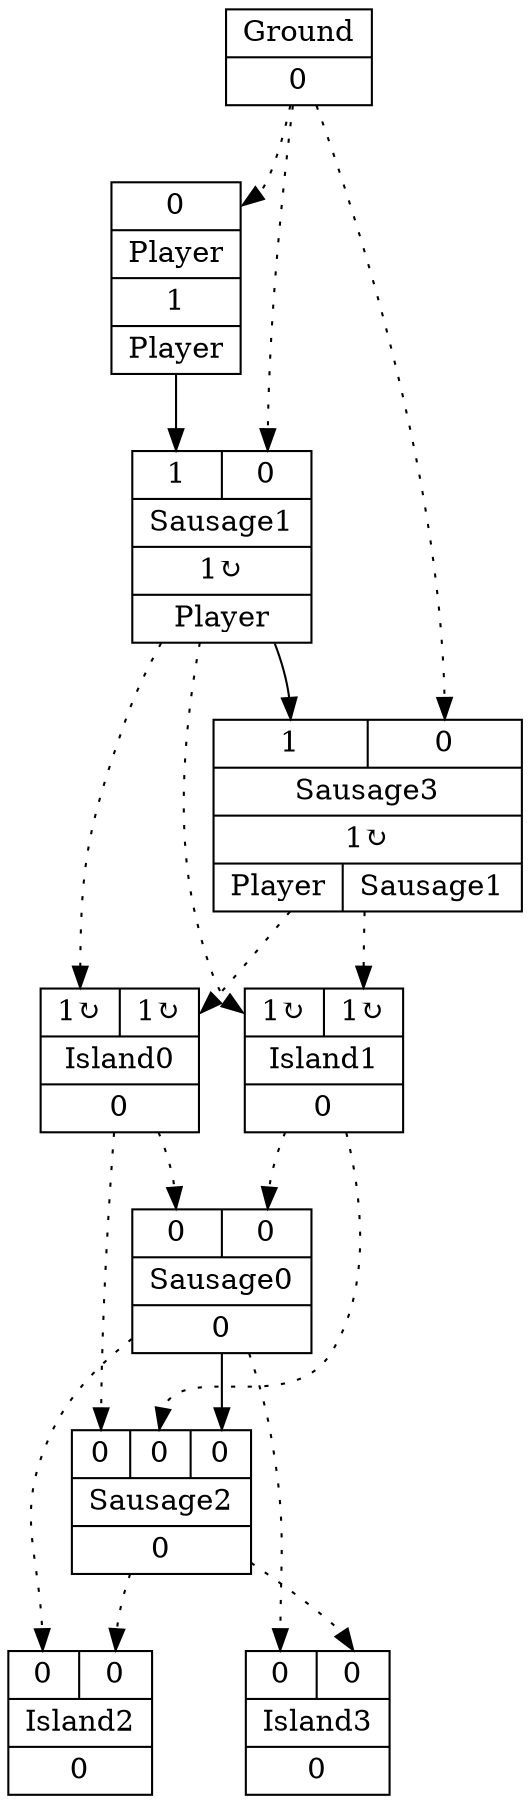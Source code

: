 digraph G {
node [shape=record];
Player[ label ="{{<GroundP>0}|{Player}|<PlayerOUT>1|{Player}}"];
Ground[ label ="{{Ground}|<GroundOUT>0}"];
Sausage1[ label ="{{<Player>1|<GroundP>0}|{Sausage1}|<Sausage1OUT>1&#8635;|{Player}}"];
Island0[ label ="{{<Sausage1P>1&#8635;|<Sausage3P>1&#8635;}|{Island0}|<Island0OUT>0}"];
Island1[ label ="{{<Sausage1P>1&#8635;|<Sausage3P>1&#8635;}|{Island1}|<Island1OUT>0}"];
Sausage3[ label ="{{<Sausage1>1|<GroundP>0}|{Sausage3}|<Sausage3OUT>1&#8635;|{Player|Sausage1}}"];
Sausage0[ label ="{{<Island0P>0|<Island1P>0}|{Sausage0}|<Sausage0OUT>0}"];
Sausage2[ label ="{{<Island0P>0|<Island1P>0|<Sausage0>0}|{Sausage2}|<Sausage2OUT>0}"];
Island2[ label ="{{<Sausage0P>0|<Sausage2P>0}|{Island2}|<Island2OUT>0}"];
Island3[ label ="{{<Sausage0P>0|<Sausage2P>0}|{Island3}|<Island3OUT>0}"];
	"Ground" -> "Player":GroundP [style=dotted];
	"Player" -> "Sausage1":Player;
	"Ground" -> "Sausage1":GroundP [style=dotted];
	"Sausage1" -> "Island0":Sausage1P [style=dotted];
	"Sausage1" -> "Island1":Sausage1P [style=dotted];
	"Sausage1" -> "Sausage3":Sausage1;
	"Sausage3" -> "Island0":Sausage3P [style=dotted];
	"Island0" -> "Sausage0":Island0P [style=dotted];
	"Island0" -> "Sausage2":Island0P [style=dotted];
	"Sausage3" -> "Island1":Sausage3P [style=dotted];
	"Island1" -> "Sausage0":Island1P [style=dotted];
	"Island1" -> "Sausage2":Island1P [style=dotted];
	"Ground" -> "Sausage3":GroundP [style=dotted];
	"Sausage0" -> "Island2":Sausage0P [style=dotted];
	"Sausage0" -> "Island3":Sausage0P [style=dotted];
	"Sausage0" -> "Sausage2":Sausage0;
	"Sausage2" -> "Island2":Sausage2P [style=dotted];
	"Sausage2" -> "Island3":Sausage2P [style=dotted];
}
